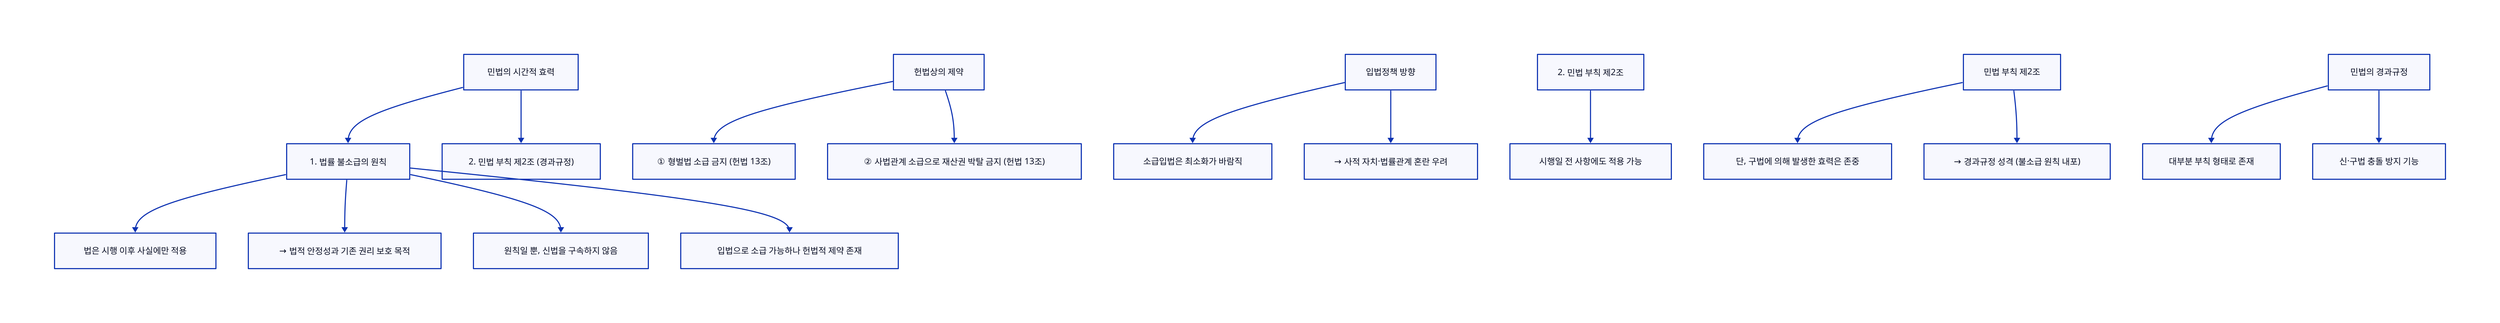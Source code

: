 # [18] 時에 관한 效力.d2

direction: down

"민법의 시간적 효력" -> "1. 법률 불소급의 원칙"
"민법의 시간적 효력" -> "2. 민법 부칙 제2조 (경과규정)"

"1. 법률 불소급의 원칙" -> "법은 시행 이후 사실에만 적용"
"1. 법률 불소급의 원칙" -> "→ 법적 안정성과 기존 권리 보호 목적"
"1. 법률 불소급의 원칙" -> "원칙일 뿐, 신법을 구속하지 않음"
"1. 법률 불소급의 원칙" -> "입법으로 소급 가능하나 헌법적 제약 존재"

"헌법상의 제약" -> "① 형벌법 소급 금지 (헌법 13조)"
"헌법상의 제약" -> "② 사법관계 소급으로 재산권 박탈 금지 (헌법 13조)"

"입법정책 방향" -> "소급입법은 최소화가 바람직"
"입법정책 방향" -> "→ 사적 자치·법률관계 혼란 우려"

"2. 민법 부칙 제2조" -> "시행일 전 사항에도 적용 가능"
"민법 부칙 제2조" -> "단, 구법에 의해 발생한 효력은 존중"
"민법 부칙 제2조" -> "→ 경과규정 성격 (불소급 원칙 내포)"

"민법의 경과규정" -> "대부분 부칙 형태로 존재"
"민법의 경과규정" -> "신·구법 충돌 방지 기능"
